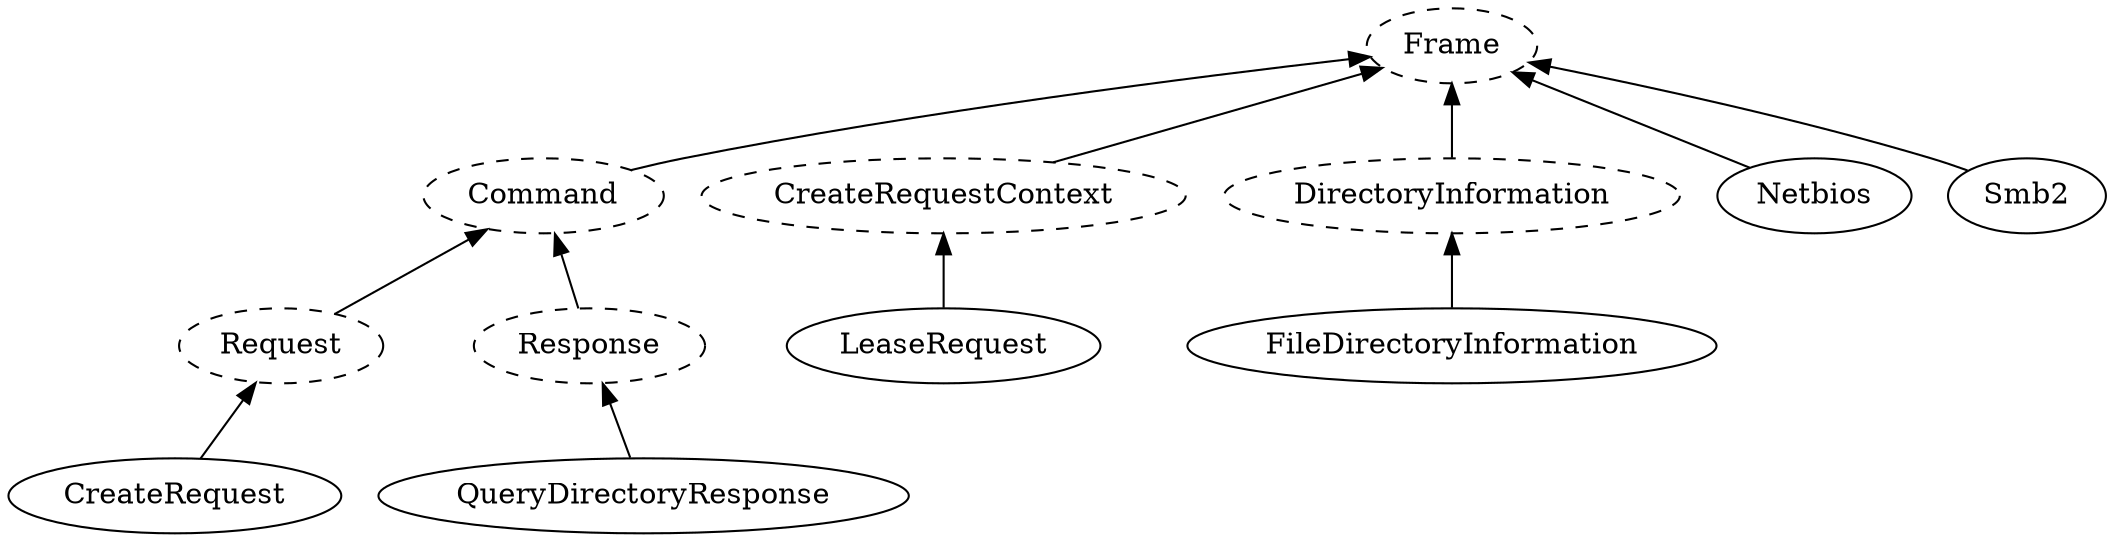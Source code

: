 /*
   Copyright (c) 2013-2020, Dell Inc. or its subsidiaries.
   All rights reserved.
   See file LICENSE for licensing information.
*/
digraph hierarchy {
	rankdir = BT
	Frame [style=dashed]
	Command [style=dashed]
	Request [style=dashed]
	Response [style=dashed]
	CreateRequestContext [style=dashed]
	DirectoryInformation [style=dashed]

	Netbios -> Frame
	Smb2 -> Frame
	Command -> Frame
	Request -> Command
	Response -> Command
	CreateRequest -> Request
	QueryDirectoryResponse -> Response
	CreateRequestContext -> Frame
	LeaseRequest -> CreateRequestContext
	DirectoryInformation -> Frame
	FileDirectoryInformation -> DirectoryInformation
}

